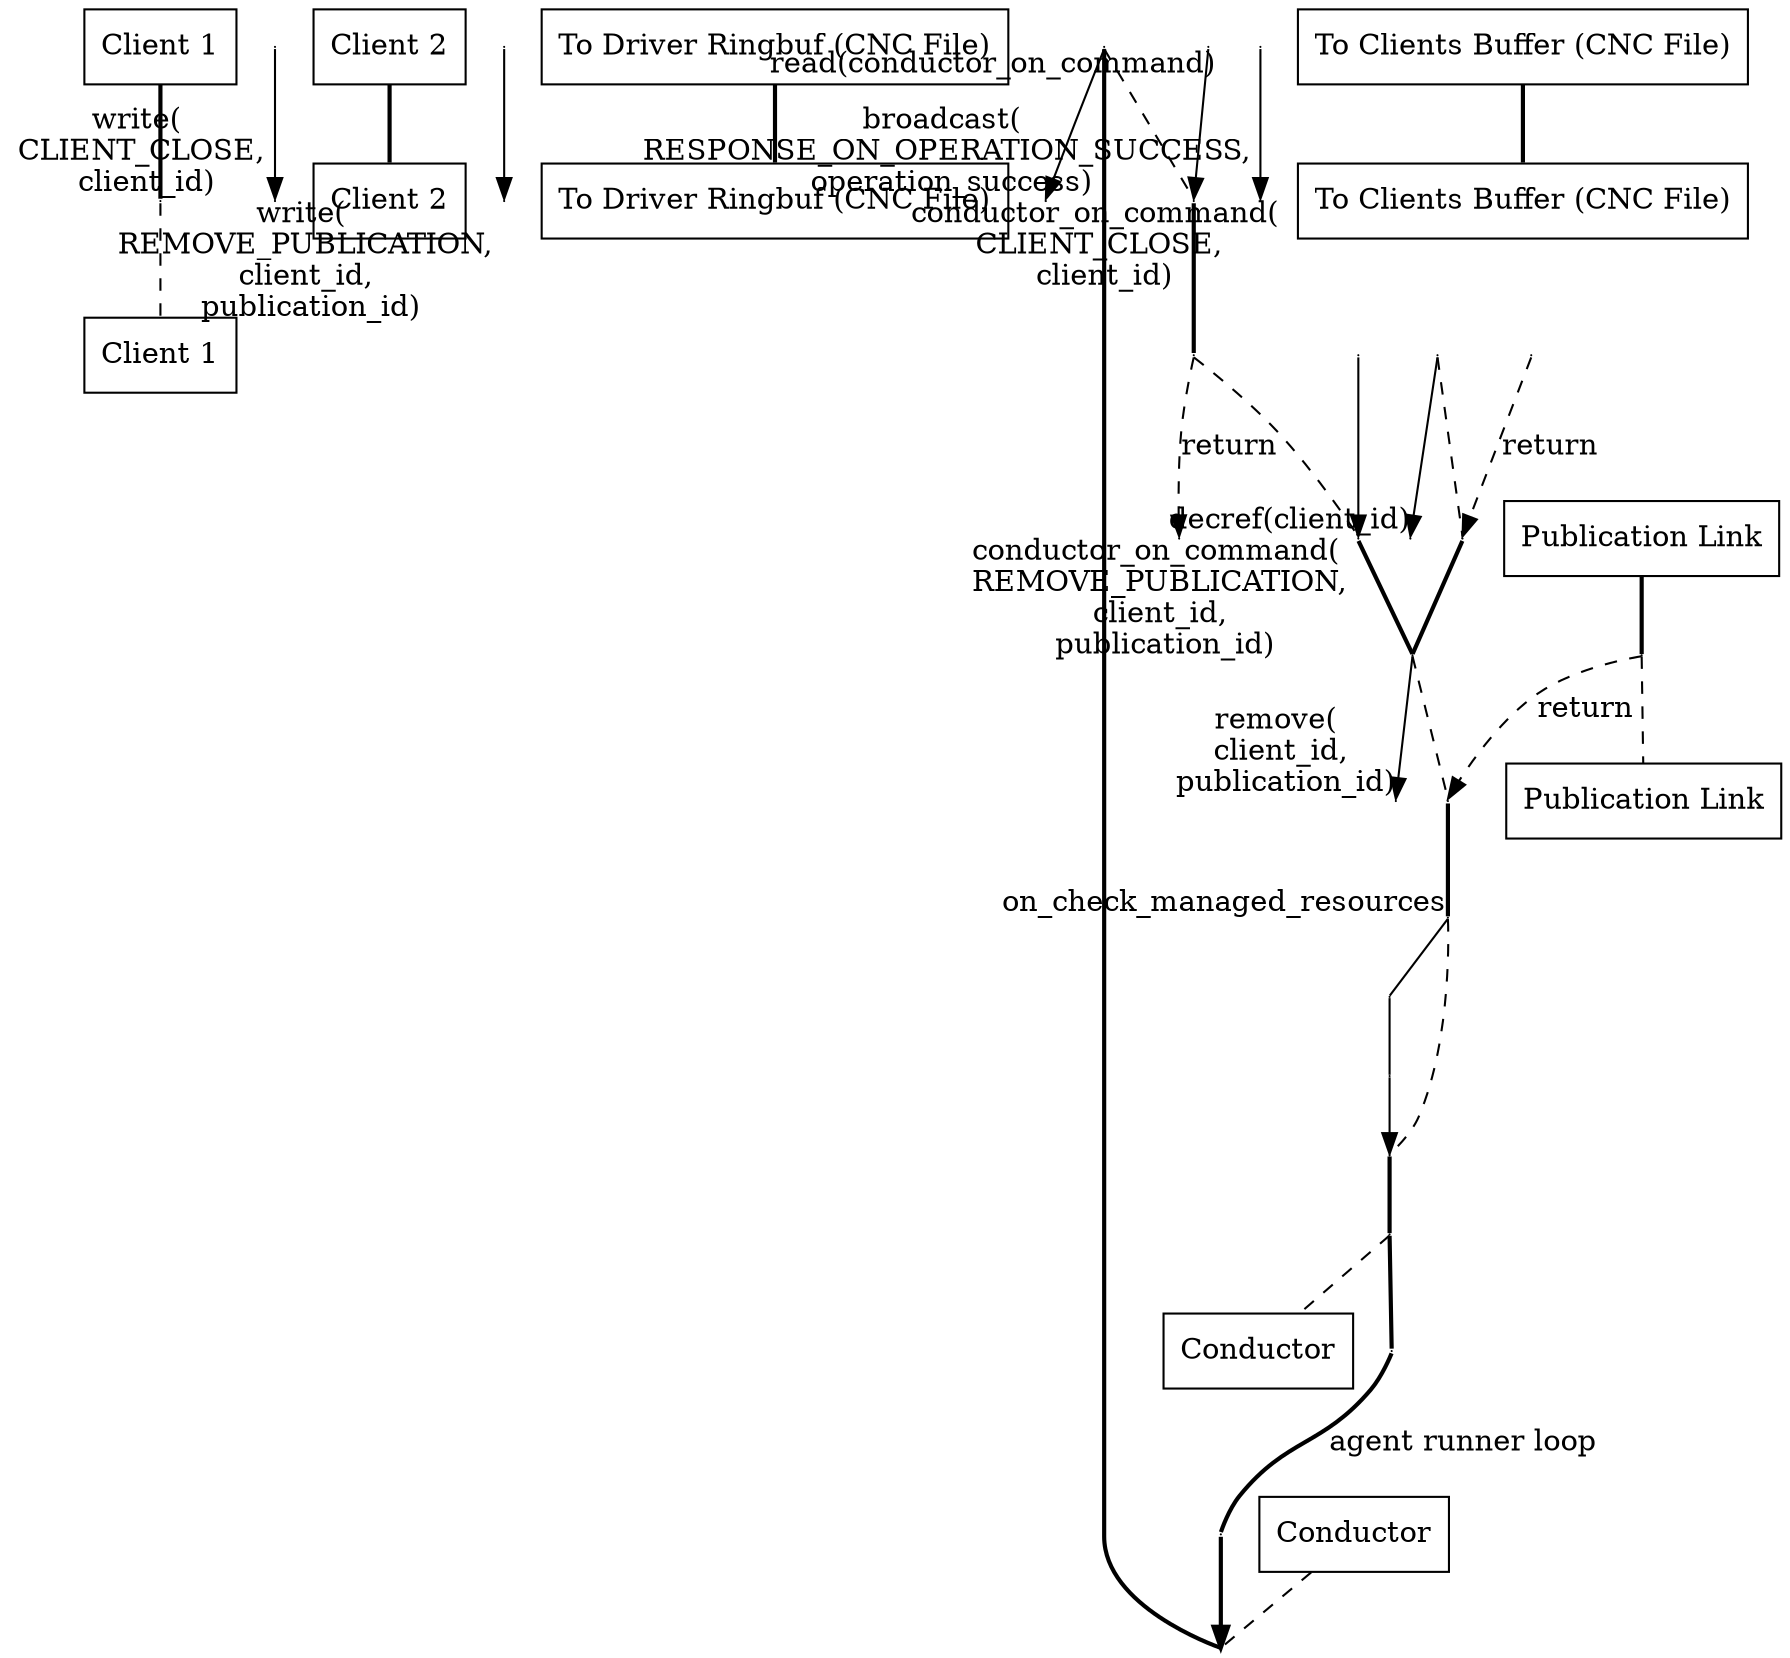 // aeron_client_delete

digraph remove_publication_sequence_diagram {
  client1__head [ label="Client 1" pos="0,0!" shape="record" ];
  client1__write_close [ pos="0,-1!" shape="point" width="0" ]
  client1__destroy [ pos="0,-2!" shape="point" width="0" ]
  client1__foot [ label="Client 1" pos="0,-15!" shape="record" ];
  client2__head [ label="Client 2" pos="3,0!" shape="record" ];
  client2__write_remove [ pos="3,-2!" shape="point" width="0" ]
  client2__foot [ label="Client 2" pos="3,-15!" shape="record" ];
  to_driver_ringbuf__head [ label="To Driver Ringbuf (CNC File)" pos="6,0!" shape="record" ];
  on_driver_ringbuf__write_close [ pos="6,-1!" shape="point" width="0" ]
  on_driver_ringbuf__write_remove [ pos="6,-2!" shape="point" width="0" ]
  to_driver_ringbuf__read [ pos="6,-3!" shape="point" width="0" ]
  to_driver_ringbuf__on_cmd_close [ pos="6,-4!" shape="point" width="0" ]
  to_driver_ringbuf__ret_on_cmd_close [ pos="6,-5!" shape="point" width="0" ]
  to_driver_ringbuf__on_cmd_remove [ pos="6,-6!" shape="point" width="0" ]
  to_driver_ringbuf__foot [ label="To Driver Ringbuf (CNC File)" pos="6,-15!" shape="record" ];
  conductor__head [ label="Conductor" pos="9,0!" shape="record" ];
  conductor__loop_begin [ pos="9,-1!" shape="point" width="0" ];
  conductor__ret_loop_begin [ pos="9.5,-1!" shape="point" width="0" ];
  conductor__read [ pos="9,-3!" shape="point" width="0" ]
  conductor__on_cmd_close [ pos="9,-4!" shape="point" width="0" ]
  conductor__ret_on_cmd_close [ pos="9,-5!" shape="point" width="0" ]
  conductor__on_cmd_remove [ pos="9,-6!" shape="point" width="0" ]
  conductor__decref [ pos="9,-7!" shape="point" width="0" ]
  conductor__ret_decref [ pos="9,-8!" shape="point" width="0" ]
  conductor__remove [ pos="9,-9!" shape="point" width="0" ]
  conductor__ret_remove [ pos="9,-10!" shape="point" width="0" ]
  conductor__broadcast [ pos="9,-11!" shape="point" width="0" ]
  conductor__on_check [ pos="9,-12!" shape="point" width="0" ];
  conductor__begin_on_check [ pos="8.5,-12!" shape="point" width="0" ];
  conductor__end_on_check [ pos="8.5,-13!" shape="point" width="0" ];
  conductor__ret_on_check [ pos="9,-13!" shape="point" width="0" ];
  conductor__loop_end [ pos="9,-14!" shape="point" width="0" ];
  conductor__ret_loop_end [ pos="9.5,-14!" shape="point" width="0" ];
  conductor__foot [ label="Conductor" pos="9,-15!" shape="record" ];
  to_clients_buffer__head [ label="To Clients Buffer (CNC File)" pos="12,0!" shape="record" ];
  to_clients_buffer__broadcast [ pos="12,-11!" shape="point" width="0" ]
  to_clients_buffer__foot [ label="To Clients Buffer (CNC File)" pos="12,-15!" shape="record" ];
  publication_link__head [ label="Publication Link" pos="15,0!" shape="record" ];
  publication_link__decref [ pos="15,-7!" shape="point" width="0" ]
  publication_link__ret_decref [ pos="15,-8!" shape="point" width="0" ]
  publication_link__remove [ pos="15,-9!" shape="point" width="0" ]
  publication_link__ret_remove [ pos="15,-10!" shape="point" width="0" ]
  publication_link__foot [ label="Publication Link" pos="15,-15!" shape="record" ];

  client1__head -> client1__destroy [ dir="none" style="bold" ]
  client1__destroy -> client1__foot [ dir="none" style="dashed" ]
  client2__head -> client2__foot [ dir="none" style="bold" ]
  to_driver_ringbuf__head -> to_driver_ringbuf__foot [ dir="none" style="bold" ]
  conductor__head -> conductor__loop_begin [ dir="none" style="dashed" ]
  conductor__loop_begin -> conductor__read [ dir="none" style="bold" ]
  conductor__read -> conductor__on_cmd_close [ dir="none" style="dashed" ]
  conductor__on_cmd_close -> conductor__ret_on_cmd_close [ dir="none" style="bold" ]
  conductor__ret_on_cmd_close -> conductor__on_cmd_remove [ dir="none" style="dashed" ]
  conductor__on_cmd_remove -> conductor__remove [ dir="none" style="bold" ]
  conductor__decref -> conductor__ret_decref [ dir="none" style="dashed" ]
  conductor__ret_decref -> conductor__remove [ dir="none" style="bold" ]
  conductor__remove -> conductor__ret_remove [ dir="none" style="dashed" ]
  conductor__ret_remove -> conductor__on_check [ dir="none" style="bold" ]
  conductor__on_check -> conductor__ret_on_check [ dir="none" style="dashed" ]
  conductor__ret_on_check -> conductor__loop_end [ dir="none" style="bold" ]
  conductor__loop_end -> conductor__foot [ dir="none" style="dashed" ]
  to_clients_buffer__head -> to_clients_buffer__foot [ dir="none" style="bold" ]
  publication_link__head -> publication_link__ret_remove [ dir="none" style="bold" ]
  publication_link__ret_remove -> publication_link__foot [ dir="none" style="dashed" ]

  client1__write_close -> on_driver_ringbuf__write_close [ headlabel="write( \n CLIENT_CLOSE, \n client_id)" style="solid" ]
  client2__write_remove -> on_driver_ringbuf__write_remove [ headlabel="write( \n REMOVE_PUBLICATION, \n client_id, \n publication_id)" style="solid" ]
  conductor__on_check -> conductor__begin_on_check [ taillabel="on_check_managed_resources" dir="none" style="solid" ]
  conductor__begin_on_check -> conductor__end_on_check [ dir="none" style="solid" ]
  conductor__end_on_check -> conductor__ret_on_check [ style="solid" ]
  conductor__read -> to_driver_ringbuf__read [ taillabel="read(conductor_on_command)" style="solid" ]
  to_driver_ringbuf__on_cmd_close -> conductor__on_cmd_close [ headlabel="conductor_on_command( \n CLIENT_CLOSE, \n client_id)" style="solid" ]
  conductor__ret_on_cmd_close -> to_driver_ringbuf__ret_on_cmd_close [ label="return" style="dashed" ]
  to_driver_ringbuf__on_cmd_remove -> conductor__on_cmd_remove [ headlabel="conductor_on_command( \n REMOVE_PUBLICATION, \n client_id, \n publication_id)" style="solid" ]
  conductor__decref -> publication_link__decref [ headlabel="decref(client_id)" style="solid" ]
  publication_link__ret_decref -> conductor__ret_decref [ label="return" style="dashed" ]
  conductor__remove -> publication_link__remove [ headlabel="remove( \n client_id, \n publication_id)" style="solid" ]
  publication_link__ret_remove -> conductor__ret_remove [ label="return" style="dashed" ]
  conductor__broadcast -> to_clients_buffer__broadcast [ headlabel="broadcast( \n RESPONSE_ON_OPERATION_SUCCESS, \n operation_success)" style="solid" ]
  conductor__loop_end -> conductor__ret_loop_end [ dir="none" style="bold" ]
  conductor__ret_loop_end -> conductor__ret_loop_begin [ label="agent runner loop" dir="none" style="bold" ]
  conductor__ret_loop_begin -> conductor__loop_begin [ style="bold" ]
}
